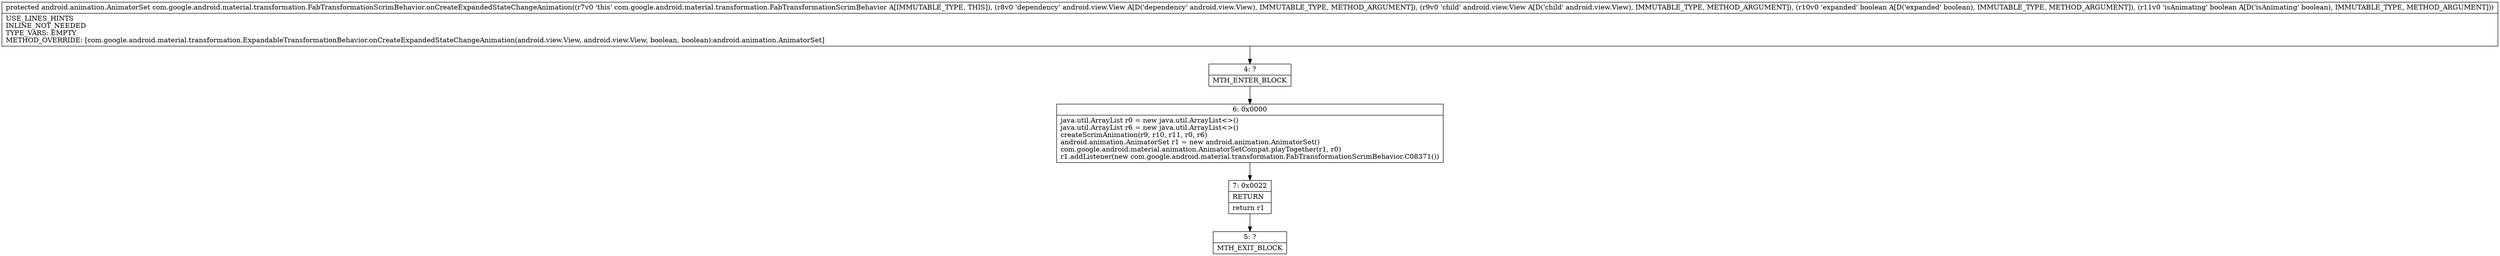 digraph "CFG forcom.google.android.material.transformation.FabTransformationScrimBehavior.onCreateExpandedStateChangeAnimation(Landroid\/view\/View;Landroid\/view\/View;ZZ)Landroid\/animation\/AnimatorSet;" {
Node_4 [shape=record,label="{4\:\ ?|MTH_ENTER_BLOCK\l}"];
Node_6 [shape=record,label="{6\:\ 0x0000|java.util.ArrayList r0 = new java.util.ArrayList\<\>()\ljava.util.ArrayList r6 = new java.util.ArrayList\<\>()\lcreateScrimAnimation(r9, r10, r11, r0, r6)\landroid.animation.AnimatorSet r1 = new android.animation.AnimatorSet()\lcom.google.android.material.animation.AnimatorSetCompat.playTogether(r1, r0)\lr1.addListener(new com.google.android.material.transformation.FabTransformationScrimBehavior.C08371())\l}"];
Node_7 [shape=record,label="{7\:\ 0x0022|RETURN\l|return r1\l}"];
Node_5 [shape=record,label="{5\:\ ?|MTH_EXIT_BLOCK\l}"];
MethodNode[shape=record,label="{protected android.animation.AnimatorSet com.google.android.material.transformation.FabTransformationScrimBehavior.onCreateExpandedStateChangeAnimation((r7v0 'this' com.google.android.material.transformation.FabTransformationScrimBehavior A[IMMUTABLE_TYPE, THIS]), (r8v0 'dependency' android.view.View A[D('dependency' android.view.View), IMMUTABLE_TYPE, METHOD_ARGUMENT]), (r9v0 'child' android.view.View A[D('child' android.view.View), IMMUTABLE_TYPE, METHOD_ARGUMENT]), (r10v0 'expanded' boolean A[D('expanded' boolean), IMMUTABLE_TYPE, METHOD_ARGUMENT]), (r11v0 'isAnimating' boolean A[D('isAnimating' boolean), IMMUTABLE_TYPE, METHOD_ARGUMENT]))  | USE_LINES_HINTS\lINLINE_NOT_NEEDED\lTYPE_VARS: EMPTY\lMETHOD_OVERRIDE: [com.google.android.material.transformation.ExpandableTransformationBehavior.onCreateExpandedStateChangeAnimation(android.view.View, android.view.View, boolean, boolean):android.animation.AnimatorSet]\l}"];
MethodNode -> Node_4;Node_4 -> Node_6;
Node_6 -> Node_7;
Node_7 -> Node_5;
}

